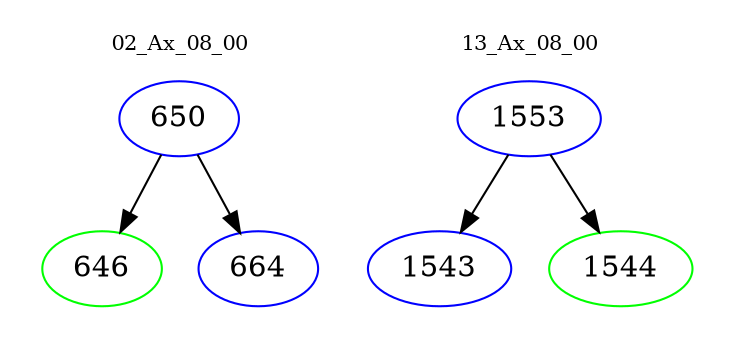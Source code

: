 digraph{
subgraph cluster_0 {
color = white
label = "02_Ax_08_00";
fontsize=10;
T0_650 [label="650", color="blue"]
T0_650 -> T0_646 [color="black"]
T0_646 [label="646", color="green"]
T0_650 -> T0_664 [color="black"]
T0_664 [label="664", color="blue"]
}
subgraph cluster_1 {
color = white
label = "13_Ax_08_00";
fontsize=10;
T1_1553 [label="1553", color="blue"]
T1_1553 -> T1_1543 [color="black"]
T1_1543 [label="1543", color="blue"]
T1_1553 -> T1_1544 [color="black"]
T1_1544 [label="1544", color="green"]
}
}
